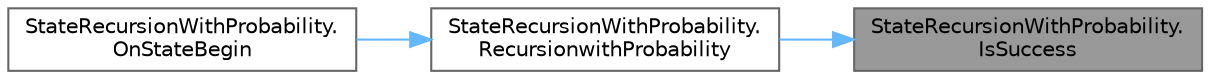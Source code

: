 digraph "StateRecursionWithProbability.IsSuccess"
{
 // LATEX_PDF_SIZE
  bgcolor="transparent";
  edge [fontname=Helvetica,fontsize=10,labelfontname=Helvetica,labelfontsize=10];
  node [fontname=Helvetica,fontsize=10,shape=box,height=0.2,width=0.4];
  rankdir="RL";
  Node1 [id="Node000001",label="StateRecursionWithProbability.\lIsSuccess",height=0.2,width=0.4,color="gray40", fillcolor="grey60", style="filled", fontcolor="black",tooltip="確率判定"];
  Node1 -> Node2 [id="edge1_Node000001_Node000002",dir="back",color="steelblue1",style="solid",tooltip=" "];
  Node2 [id="Node000002",label="StateRecursionWithProbability.\lRecursionwithProbability",height=0.2,width=0.4,color="grey40", fillcolor="white", style="filled",URL="$class_state_recursion_with_probability.html#a7311c3f9150a64136a157185651b9117",tooltip="確率で遷移を実行する"];
  Node2 -> Node3 [id="edge2_Node000002_Node000003",dir="back",color="steelblue1",style="solid",tooltip=" "];
  Node3 [id="Node000003",label="StateRecursionWithProbability.\lOnStateBegin",height=0.2,width=0.4,color="grey40", fillcolor="white", style="filled",URL="$class_state_recursion_with_probability.html#ad66f1916e3fa4c2f3a530bffd7986a26",tooltip=" "];
}
